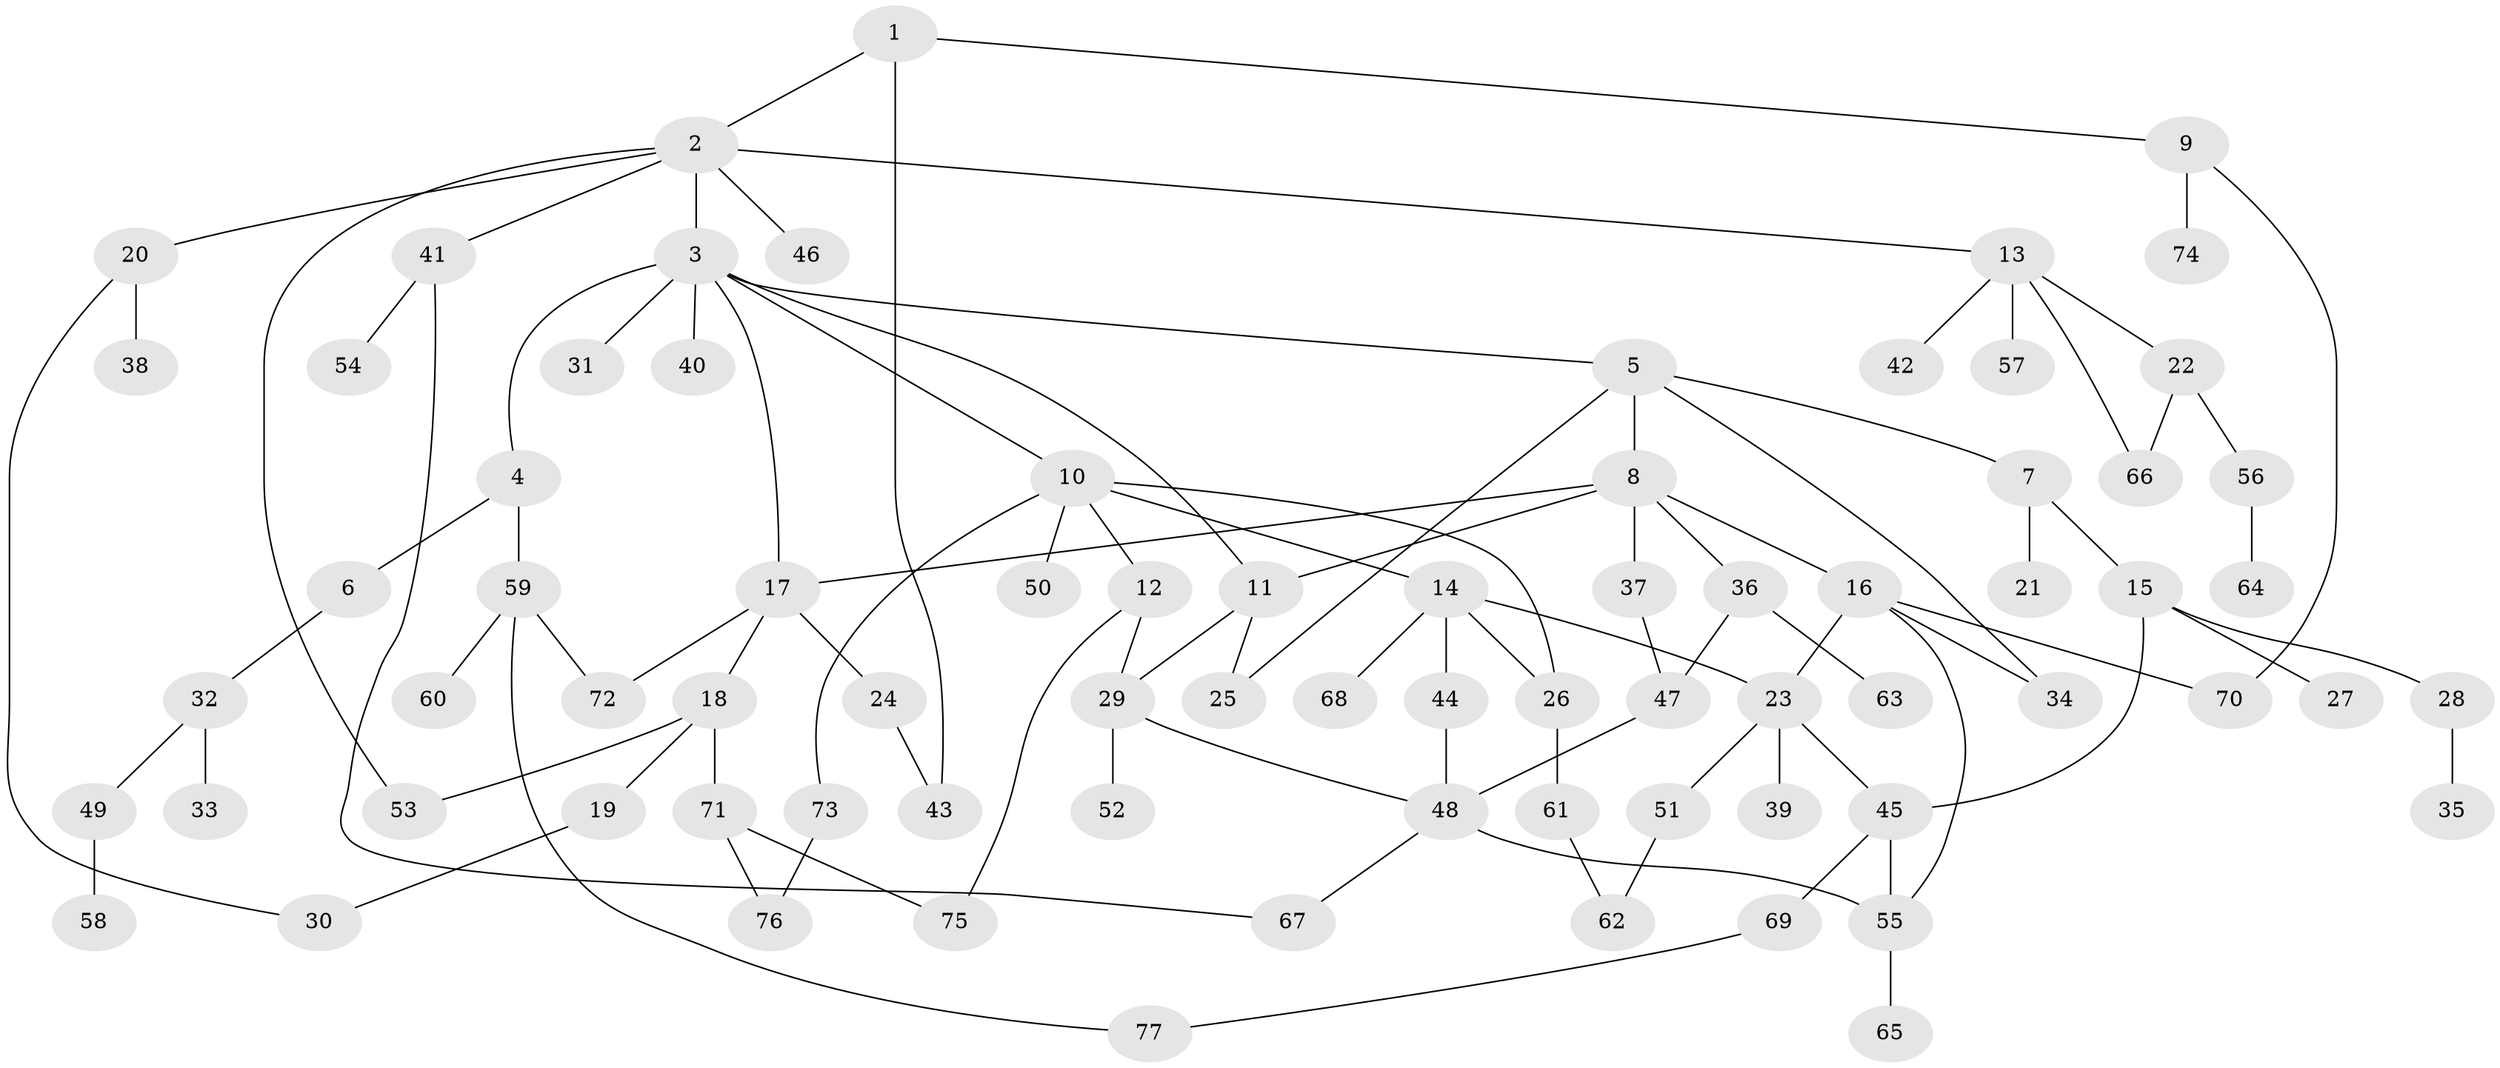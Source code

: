 // Generated by graph-tools (version 1.1) at 2025/42/03/09/25 04:42:17]
// undirected, 77 vertices, 100 edges
graph export_dot {
graph [start="1"]
  node [color=gray90,style=filled];
  1;
  2;
  3;
  4;
  5;
  6;
  7;
  8;
  9;
  10;
  11;
  12;
  13;
  14;
  15;
  16;
  17;
  18;
  19;
  20;
  21;
  22;
  23;
  24;
  25;
  26;
  27;
  28;
  29;
  30;
  31;
  32;
  33;
  34;
  35;
  36;
  37;
  38;
  39;
  40;
  41;
  42;
  43;
  44;
  45;
  46;
  47;
  48;
  49;
  50;
  51;
  52;
  53;
  54;
  55;
  56;
  57;
  58;
  59;
  60;
  61;
  62;
  63;
  64;
  65;
  66;
  67;
  68;
  69;
  70;
  71;
  72;
  73;
  74;
  75;
  76;
  77;
  1 -- 2;
  1 -- 9;
  1 -- 43;
  2 -- 3;
  2 -- 13;
  2 -- 20;
  2 -- 41;
  2 -- 46;
  2 -- 53;
  3 -- 4;
  3 -- 5;
  3 -- 10;
  3 -- 31;
  3 -- 40;
  3 -- 11;
  3 -- 17;
  4 -- 6;
  4 -- 59;
  5 -- 7;
  5 -- 8;
  5 -- 25;
  5 -- 34;
  6 -- 32;
  7 -- 15;
  7 -- 21;
  8 -- 11;
  8 -- 16;
  8 -- 17;
  8 -- 36;
  8 -- 37;
  9 -- 70;
  9 -- 74;
  10 -- 12;
  10 -- 14;
  10 -- 26;
  10 -- 50;
  10 -- 73;
  11 -- 25;
  11 -- 29;
  12 -- 29;
  12 -- 75;
  13 -- 22;
  13 -- 42;
  13 -- 57;
  13 -- 66;
  14 -- 23;
  14 -- 44;
  14 -- 68;
  14 -- 26;
  15 -- 27;
  15 -- 28;
  15 -- 45;
  16 -- 23;
  16 -- 34;
  16 -- 55;
  16 -- 70;
  17 -- 18;
  17 -- 24;
  17 -- 72;
  18 -- 19;
  18 -- 71;
  18 -- 53;
  19 -- 30;
  20 -- 30;
  20 -- 38;
  22 -- 56;
  22 -- 66;
  23 -- 39;
  23 -- 51;
  23 -- 45;
  24 -- 43;
  26 -- 61;
  28 -- 35;
  29 -- 48;
  29 -- 52;
  32 -- 33;
  32 -- 49;
  36 -- 47;
  36 -- 63;
  37 -- 47;
  41 -- 54;
  41 -- 67;
  44 -- 48;
  45 -- 55;
  45 -- 69;
  47 -- 48;
  48 -- 67;
  48 -- 55;
  49 -- 58;
  51 -- 62;
  55 -- 65;
  56 -- 64;
  59 -- 60;
  59 -- 72;
  59 -- 77;
  61 -- 62;
  69 -- 77;
  71 -- 76;
  71 -- 75;
  73 -- 76;
}
